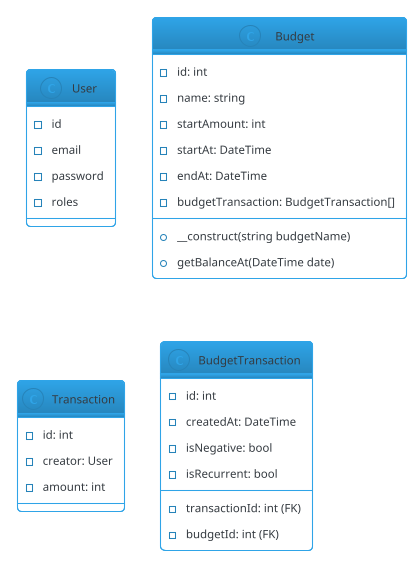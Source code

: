 @startuml "general class diagram"
'https://plantuml.com/class-diagram
!theme cerulean-outline
skinparam backgroundColor white
'----------------------------------------------

class User{
        -id
        -email
        -password
        -roles
}

class Budget {

    - id: int
    - name: string
    - startAmount: int
    - startAt: DateTime
    - endAt: DateTime
    - budgetTransaction: BudgetTransaction[]

    + __construct(string budgetName)
    + getBalanceAt(DateTime date)

}

class Transaction {

    - id: int
    - creator: User
    - amount: int
}

class BudgetTransaction {

    - id: int
    - createdAt: DateTime
    - isNegative: bool
    - isRecurrent: bool
    - transactionId: int (FK)
    - budgetId: int (FK)
}

@enduml